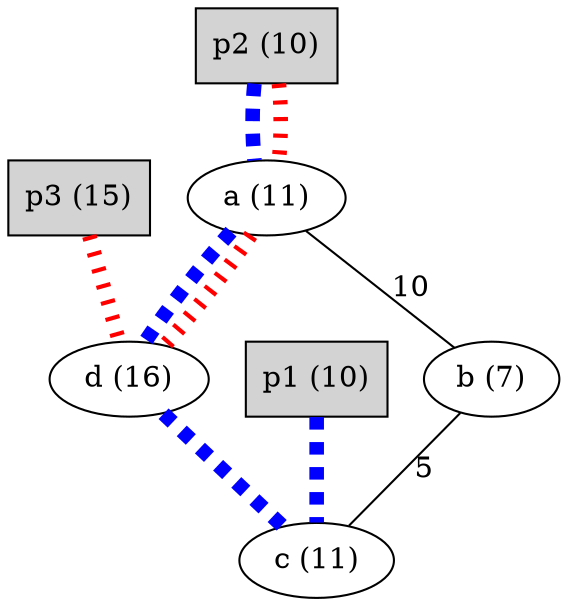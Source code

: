 Graph example {
  //ratio = "0.8";
  node [width="0.5"]
  center=true;
    {rank=1;
      a [label="a (11)"];
    }
    {rank=same; 
      b [label="b (7)"];
      d [label="d (16)"];
    }
    c [label="c (11)"];

  a -- b [label="10"]
  b -- c [label="5"]
  {
  node [shape=box]
  { p1 [label="p1 (10)", style="filled, fillcolor=gray"];
    p2 [label="p2 (10)", style="filled, fillcolor=gray"]; 
    p3 [label="p3 (15)", style="filled, fillcolor=gray"];
  }
  }
  p1 -- c [color="blue", style="dashed", penwidth="7"]
  p2 -- a [color="blue", style="dashed", penwidth="7"]
  p2 -- a [color="red", style="dotted", penwidth="7"]
  p3 -- d [color="red", style="dotted", penwidth="7"]

  // mapping 
  //p2 -- a [style="dashed"]
  //p3 -- d [style="dashed"]
  //p1 -- c [style="dashed"]

  a -- d [color="blue", style="dashed", arrowhead="none", penwidth="7"]
  a -- d [color="red", style="dotted", penwidth="7"]
  d -- c [color="blue", style="dashed", penwidth="7"]

}

